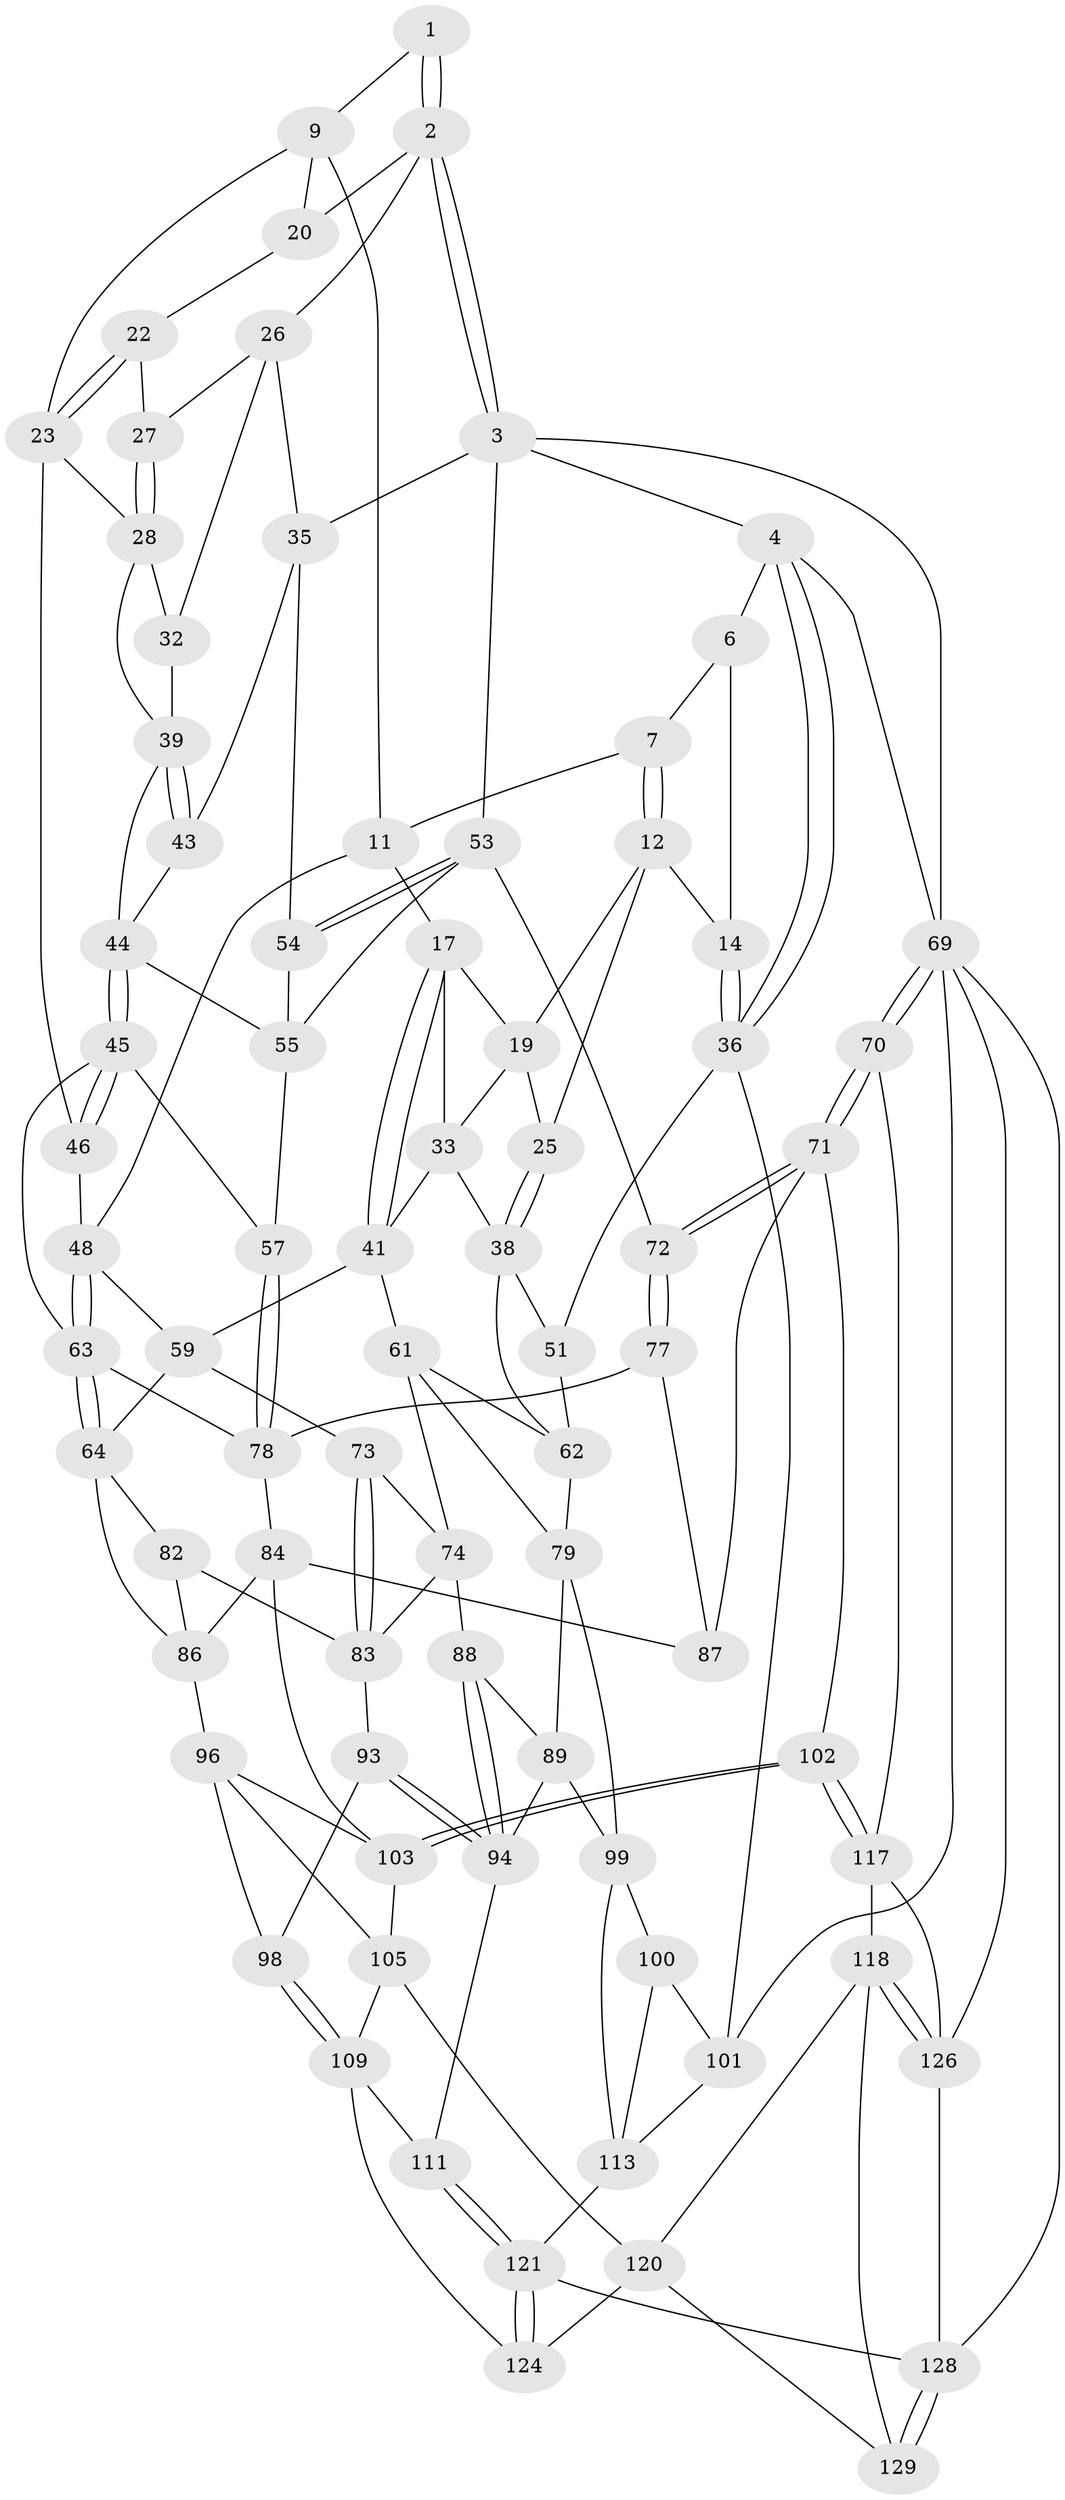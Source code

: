 // original degree distribution, {3: 0.015384615384615385, 6: 0.2230769230769231, 5: 0.5230769230769231, 4: 0.23846153846153847}
// Generated by graph-tools (version 1.1) at 2025/42/03/06/25 10:42:29]
// undirected, 78 vertices, 173 edges
graph export_dot {
graph [start="1"]
  node [color=gray90,style=filled];
  1 [pos="+0.631438271298694+0"];
  2 [pos="+1+0",super="+21"];
  3 [pos="+1+0",super="+34"];
  4 [pos="+0+0",super="+5"];
  6 [pos="+0.256391844045638+0",super="+15"];
  7 [pos="+0.333388130678489+0",super="+8"];
  9 [pos="+0.6408520658323968+0.026644771747995132",super="+10"];
  11 [pos="+0.582811985580143+0.14444706005174476",super="+16"];
  12 [pos="+0.3339438448833839+0",super="+13"];
  14 [pos="+0.08777430050073097+0.15864692259334617"];
  17 [pos="+0.49513574291925583+0.19530525927033193",super="+18"];
  19 [pos="+0.34142467272949956+0",super="+24"];
  20 [pos="+0.7444209514667931+0.01587177319402953"];
  22 [pos="+0.7119142066124882+0.07796530742311096"];
  23 [pos="+0.6688518888852363+0.12453532835513426",super="+30"];
  25 [pos="+0.1480220299950158+0.1910857968208009"];
  26 [pos="+1+0",super="+31"];
  27 [pos="+0.9487330378737463+0"];
  28 [pos="+0.8411015900062413+0.10292129382923455",super="+29"];
  32 [pos="+0.8750768429070623+0.16231094448805894"];
  33 [pos="+0.370469151465828+0.09670648963965883",super="+37"];
  35 [pos="+0.9554623914292976+0.22988018728901174",super="+42"];
  36 [pos="+0+0.21377823668844037",super="+52"];
  38 [pos="+0.18553763919628907+0.23826812566932062",super="+50"];
  39 [pos="+0.8666775353609554+0.194878899304952",super="+40"];
  41 [pos="+0.38083008938090046+0.2818154385244029",super="+60"];
  43 [pos="+0.8620375387108604+0.2649262162636415"];
  44 [pos="+0.8291130620917363+0.27494928955918274",super="+47"];
  45 [pos="+0.7376768548342675+0.3277554805438693",super="+58"];
  46 [pos="+0.7294577462825498+0.31927897632221436"];
  48 [pos="+0.5919355043998163+0.278594966526941",super="+49"];
  51 [pos="+0.028801211973176782+0.4878999771546356"];
  53 [pos="+1+0.5066791236550304",super="+67"];
  54 [pos="+0.9524574794071073+0.3012391023290458"];
  55 [pos="+0.891658320261686+0.3738191321205467",super="+56"];
  57 [pos="+0.7772932432043197+0.4391253770730453"];
  59 [pos="+0.5057814799503101+0.42082631001919085",super="+65"];
  61 [pos="+0.34989558531336057+0.4221978683154425",super="+76"];
  62 [pos="+0.29972260525418176+0.39950116739946434",super="+68"];
  63 [pos="+0.6498285697179124+0.4749355204976391",super="+66"];
  64 [pos="+0.626522967665305+0.4915845704568513",super="+81"];
  69 [pos="+1+1",super="+116"];
  70 [pos="+1+0.8560793644301635"];
  71 [pos="+1+0.8074100567591911",super="+95"];
  72 [pos="+1+0.5865508575210152"];
  73 [pos="+0.5118954941319839+0.5038340602822539"];
  74 [pos="+0.37666457216684013+0.5680501732868339",super="+75"];
  77 [pos="+0.8886208847187023+0.5526562791022883"];
  78 [pos="+0.8620956969629453+0.5451792144715504",super="+80"];
  79 [pos="+0.11914555571825021+0.5361384155876375",super="+90"];
  82 [pos="+0.5420696083850286+0.6115429894398317"];
  83 [pos="+0.48557936777251665+0.6109959175680788",super="+92"];
  84 [pos="+0.7720516602885574+0.6159146398685645",super="+85"];
  86 [pos="+0.6819172438733666+0.6439224040276533",super="+91"];
  87 [pos="+0.8419585573474756+0.6425845206538772"];
  88 [pos="+0.2914781707997648+0.6101905119856146"];
  89 [pos="+0.23331786848552633+0.686290163309733",super="+106"];
  93 [pos="+0.42634007327120543+0.6831228972665122"];
  94 [pos="+0.3815463462747381+0.7230719679063404",super="+108"];
  96 [pos="+0.550399906699388+0.6923040112518735",super="+97"];
  98 [pos="+0.4785038650119849+0.7144874370127411"];
  99 [pos="+0.08347654786815543+0.7269113252552037",super="+107"];
  100 [pos="+0.08080439561262293+0.7269694288157442"];
  101 [pos="+0+0.5736783895307841",super="+115"];
  102 [pos="+0.7373834988651664+0.748978872929966"];
  103 [pos="+0.7134398173475787+0.7152171078972974",super="+104"];
  105 [pos="+0.5843735405236808+0.7766787043638081",super="+112"];
  109 [pos="+0.49945344221255333+0.7778440236077749",super="+110"];
  111 [pos="+0.40372051312690094+0.8638997768349476"];
  113 [pos="+0.19630620314738037+0.8554733455224278",super="+114"];
  117 [pos="+0.7321284494083837+0.7799139409498483",super="+125"];
  118 [pos="+0.7052793820774019+0.8388950236197107",super="+119"];
  120 [pos="+0.5761287064972225+0.8712879061771528",super="+123"];
  121 [pos="+0.27019606301000426+1",super="+122"];
  124 [pos="+0.5144272944334717+0.9120766582298817"];
  126 [pos="+0.756089331042646+0.9581579066368278",super="+127"];
  128 [pos="+0.5949122918420654+1",super="+130"];
  129 [pos="+0.5800578367399082+1"];
  1 -- 2;
  1 -- 2;
  1 -- 9;
  2 -- 3;
  2 -- 3;
  2 -- 26;
  2 -- 20;
  3 -- 4;
  3 -- 69;
  3 -- 35;
  3 -- 53;
  4 -- 36;
  4 -- 36;
  4 -- 6 [weight=2];
  4 -- 69;
  6 -- 7;
  6 -- 14;
  7 -- 12;
  7 -- 12;
  7 -- 11;
  9 -- 20;
  9 -- 11;
  9 -- 23;
  11 -- 17;
  11 -- 48;
  12 -- 19;
  12 -- 25;
  12 -- 14;
  14 -- 36;
  14 -- 36;
  17 -- 41;
  17 -- 41;
  17 -- 19;
  17 -- 33;
  19 -- 25;
  19 -- 33;
  20 -- 22;
  22 -- 23;
  22 -- 23;
  22 -- 27;
  23 -- 46;
  23 -- 28;
  25 -- 38;
  25 -- 38;
  26 -- 27;
  26 -- 32;
  26 -- 35;
  27 -- 28;
  27 -- 28;
  28 -- 32;
  28 -- 39;
  32 -- 39;
  33 -- 38;
  33 -- 41;
  35 -- 43;
  35 -- 54;
  36 -- 51;
  36 -- 101;
  38 -- 62;
  38 -- 51;
  39 -- 43;
  39 -- 43;
  39 -- 44;
  41 -- 59;
  41 -- 61;
  43 -- 44;
  44 -- 45;
  44 -- 45;
  44 -- 55;
  45 -- 46;
  45 -- 46;
  45 -- 57;
  45 -- 63;
  46 -- 48;
  48 -- 63;
  48 -- 63;
  48 -- 59;
  51 -- 62;
  53 -- 54;
  53 -- 54;
  53 -- 72;
  53 -- 55;
  54 -- 55;
  55 -- 57;
  57 -- 78;
  57 -- 78;
  59 -- 64;
  59 -- 73;
  61 -- 62;
  61 -- 74;
  61 -- 79;
  62 -- 79;
  63 -- 64;
  63 -- 64;
  63 -- 78;
  64 -- 82;
  64 -- 86;
  69 -- 70;
  69 -- 70;
  69 -- 126;
  69 -- 128;
  69 -- 101;
  70 -- 71;
  70 -- 71;
  70 -- 117;
  71 -- 72;
  71 -- 72;
  71 -- 102;
  71 -- 87;
  72 -- 77;
  72 -- 77;
  73 -- 74;
  73 -- 83;
  73 -- 83;
  74 -- 83;
  74 -- 88;
  77 -- 78;
  77 -- 87;
  78 -- 84;
  79 -- 89;
  79 -- 99;
  82 -- 83;
  82 -- 86;
  83 -- 93;
  84 -- 87;
  84 -- 86;
  84 -- 103;
  86 -- 96;
  88 -- 89;
  88 -- 94;
  88 -- 94;
  89 -- 94;
  89 -- 99;
  93 -- 94;
  93 -- 94;
  93 -- 98;
  94 -- 111;
  96 -- 105;
  96 -- 98;
  96 -- 103;
  98 -- 109;
  98 -- 109;
  99 -- 100;
  99 -- 113;
  100 -- 101;
  100 -- 113;
  101 -- 113;
  102 -- 103;
  102 -- 103;
  102 -- 117;
  102 -- 117;
  103 -- 105;
  105 -- 120;
  105 -- 109;
  109 -- 124;
  109 -- 111;
  111 -- 121;
  111 -- 121;
  113 -- 121;
  117 -- 118;
  117 -- 126;
  118 -- 126;
  118 -- 126;
  118 -- 120;
  118 -- 129;
  120 -- 129;
  120 -- 124;
  121 -- 124;
  121 -- 124;
  121 -- 128;
  126 -- 128;
  128 -- 129;
  128 -- 129;
}
